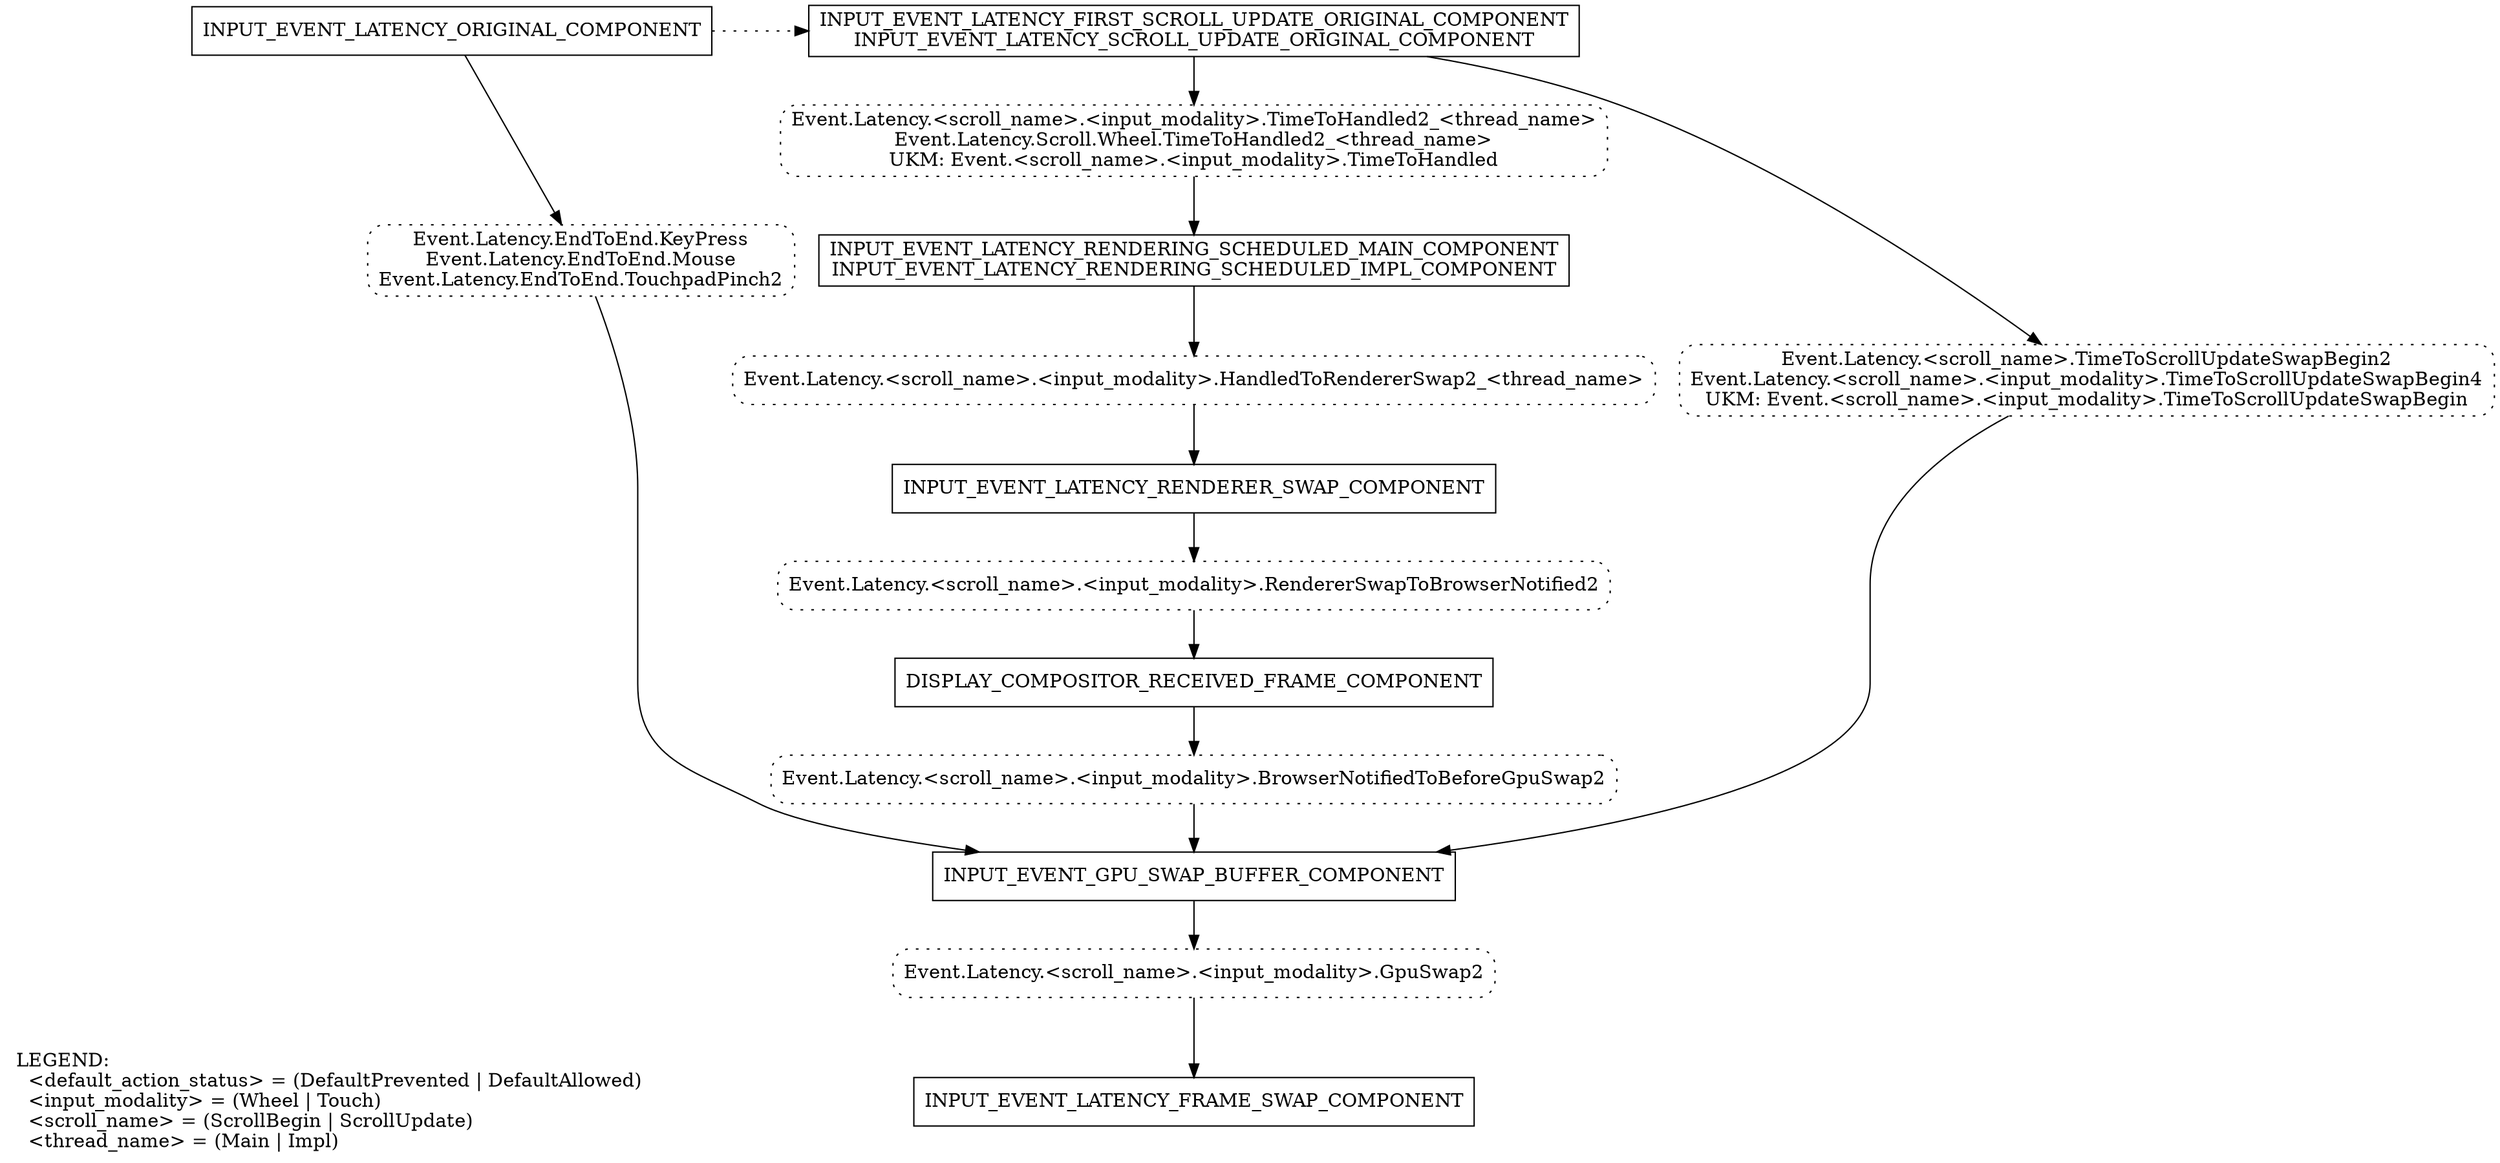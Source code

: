 // dot -Tpdf ui/latency/latency_info.dot > latency_info.pdf

digraph LatencyInfo {
  node[shape=box];

  // Set shape and label of metric names.
  {
    node[style="dotted,rounded"];

    end_to_end_metrics
      [label="\
Event.Latency.EndToEnd.KeyPress\n\
Event.Latency.EndToEnd.Mouse\n\
Event.Latency.EndToEnd.TouchpadPinch2\n"];
    scroll_to_schedule_metrics
      [label="\
Event.Latency.<scroll_name>.<input_modality>.TimeToHandled2_<thread_name>\n\
Event.Latency.Scroll.Wheel.TimeToHandled2_<thread_name>\n\
UKM: Event.<scroll_name>.<input_modality>.TimeToHandled\n"];
    "Event.Latency.<scroll_name>.<input_modality>.HandledToRendererSwap2_<thread_name>";
    "Event.Latency.<scroll_name>.<input_modality>.RendererSwapToBrowserNotified2";
    "Event.Latency.<scroll_name>.<input_modality>.BrowserNotifiedToBeforeGpuSwap2";
    "Event.Latency.<scroll_name>.<input_modality>.GpuSwap2";
    scroll_to_gpu_swap_metrics
      [label="\
Event.Latency.<scroll_name>.TimeToScrollUpdateSwapBegin2\n\
Event.Latency.<scroll_name>.<input_modality>.TimeToScrollUpdateSwapBegin4\n\
UKM: Event.<scroll_name>.<input_modality>.TimeToScrollUpdateSwapBegin\n"]
  }

  // Set labels for nodes with multiple components.
  scroll_original
    [label="\
INPUT_EVENT_LATENCY_FIRST_SCROLL_UPDATE_ORIGINAL_COMPONENT\n\
INPUT_EVENT_LATENCY_SCROLL_UPDATE_ORIGINAL_COMPONENT"];
  rendering_scheduled
    [label="\
INPUT_EVENT_LATENCY_RENDERING_SCHEDULED_MAIN_COMPONENT\n\
INPUT_EVENT_LATENCY_RENDERING_SCHEDULED_IMPL_COMPONENT"];

  // Layout "original" components at the top.
  {
    rank=same;
    edge[style=dotted,minlen=4];
    INPUT_EVENT_LATENCY_ORIGINAL_COMPONENT->
    scroll_original;
  }

  // Layout the rest of the components.
  INPUT_EVENT_LATENCY_ORIGINAL_COMPONENT->
  end_to_end_metrics->
  INPUT_EVENT_GPU_SWAP_BUFFER_COMPONENT;

  scroll_original->
  scroll_to_schedule_metrics->
  rendering_scheduled->
  "Event.Latency.<scroll_name>.<input_modality>.HandledToRendererSwap2_<thread_name>"->
  INPUT_EVENT_LATENCY_RENDERER_SWAP_COMPONENT->
  "Event.Latency.<scroll_name>.<input_modality>.RendererSwapToBrowserNotified2"->
  DISPLAY_COMPOSITOR_RECEIVED_FRAME_COMPONENT->
  "Event.Latency.<scroll_name>.<input_modality>.BrowserNotifiedToBeforeGpuSwap2"->
  INPUT_EVENT_GPU_SWAP_BUFFER_COMPONENT->
  "Event.Latency.<scroll_name>.<input_modality>.GpuSwap2"->
  INPUT_EVENT_LATENCY_FRAME_SWAP_COMPONENT
    [weight=4];

  scroll_original->
  scroll_to_gpu_swap_metrics->
  INPUT_EVENT_GPU_SWAP_BUFFER_COMPONENT;

  // Add legend and position it under INPUT_EVENT_LATENCY_ORIGINAL_COMPONENT.
  legend
    [shape=plaintext,label="\
LEGEND:\l\
  <default_action_status> = (DefaultPrevented | DefaultAllowed)\l\
  <input_modality> = (Wheel | Touch)\l\
  <scroll_name> = (ScrollBegin | ScrollUpdate)\l\
  <thread_name> = (Main | Impl)\l"];
  INPUT_EVENT_LATENCY_ORIGINAL_COMPONENT->
  legend
    [style=invis,minlen=10];
}
